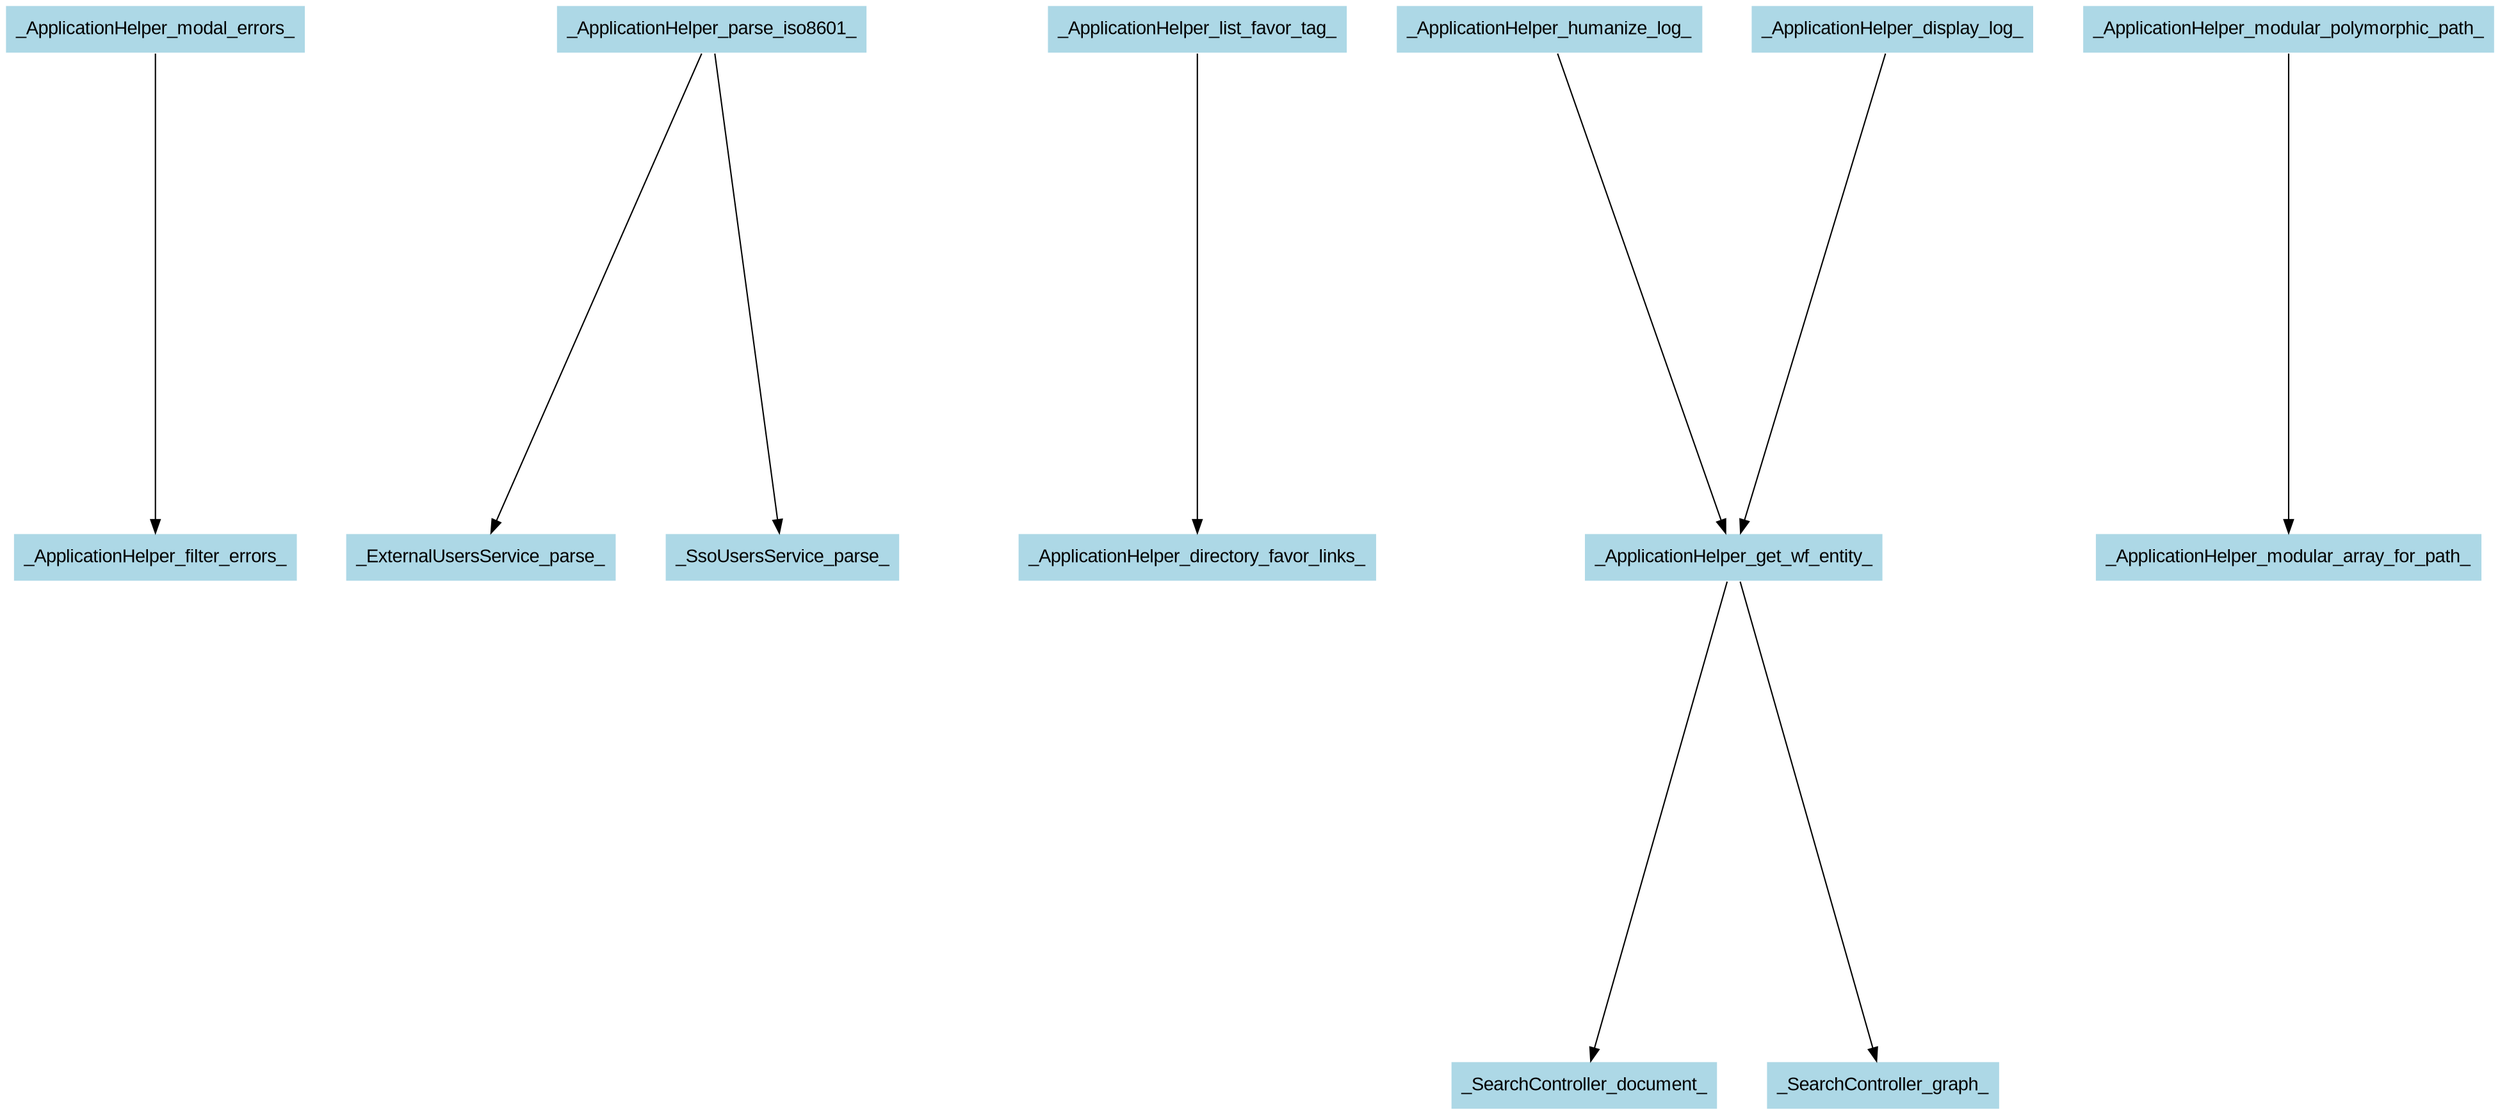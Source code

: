 digraph CallGraph {
ranksep=5;
nodesep=0.5;
node [fontname=Arial];
edge [fontname=Arial];
_ApplicationHelper_modal_errors_ -> _ApplicationHelper_filter_errors_;
_ApplicationHelper_modal_errors_ [shape=box, style=filled, fillcolor=lightblue  , color=white];
_ApplicationHelper_filter_errors_ [shape=box, style=filled, fillcolor=lightblue  , color=white];
_ApplicationHelper_parse_iso8601_ -> _ExternalUsersService_parse_;
_ApplicationHelper_parse_iso8601_ [shape=box, style=filled, fillcolor=lightblue  , color=white];
_ExternalUsersService_parse_ [shape=box, style=filled, fillcolor=lightblue  , color=white];
_ApplicationHelper_parse_iso8601_ -> _SsoUsersService_parse_;
_SsoUsersService_parse_ [shape=box, style=filled, fillcolor=lightblue  , color=white];
_ApplicationHelper_list_favor_tag_ -> _ApplicationHelper_directory_favor_links_;
_ApplicationHelper_list_favor_tag_ [shape=box, style=filled, fillcolor=lightblue  , color=white];
_ApplicationHelper_directory_favor_links_ [shape=box, style=filled, fillcolor=lightblue  , color=white];
_ApplicationHelper_humanize_log_ -> _ApplicationHelper_get_wf_entity_;
_ApplicationHelper_humanize_log_ [shape=box, style=filled, fillcolor=lightblue  , color=white];
_ApplicationHelper_get_wf_entity_ [shape=box, style=filled, fillcolor=lightblue  , color=white];
_ApplicationHelper_display_log_ -> _ApplicationHelper_get_wf_entity_;
_ApplicationHelper_display_log_ [shape=box, style=filled, fillcolor=lightblue  , color=white];
_ApplicationHelper_get_wf_entity_ -> _SearchController_document_;
_SearchController_document_ [shape=box, style=filled, fillcolor=lightblue  , color=white];
_ApplicationHelper_get_wf_entity_ -> _SearchController_graph_;
_SearchController_graph_ [shape=box, style=filled, fillcolor=lightblue  , color=white];
_ApplicationHelper_modular_polymorphic_path_ -> _ApplicationHelper_modular_array_for_path_;
_ApplicationHelper_modular_polymorphic_path_ [shape=box, style=filled, fillcolor=lightblue  , color=white];
_ApplicationHelper_modular_array_for_path_ [shape=box, style=filled, fillcolor=lightblue  , color=white];
}
